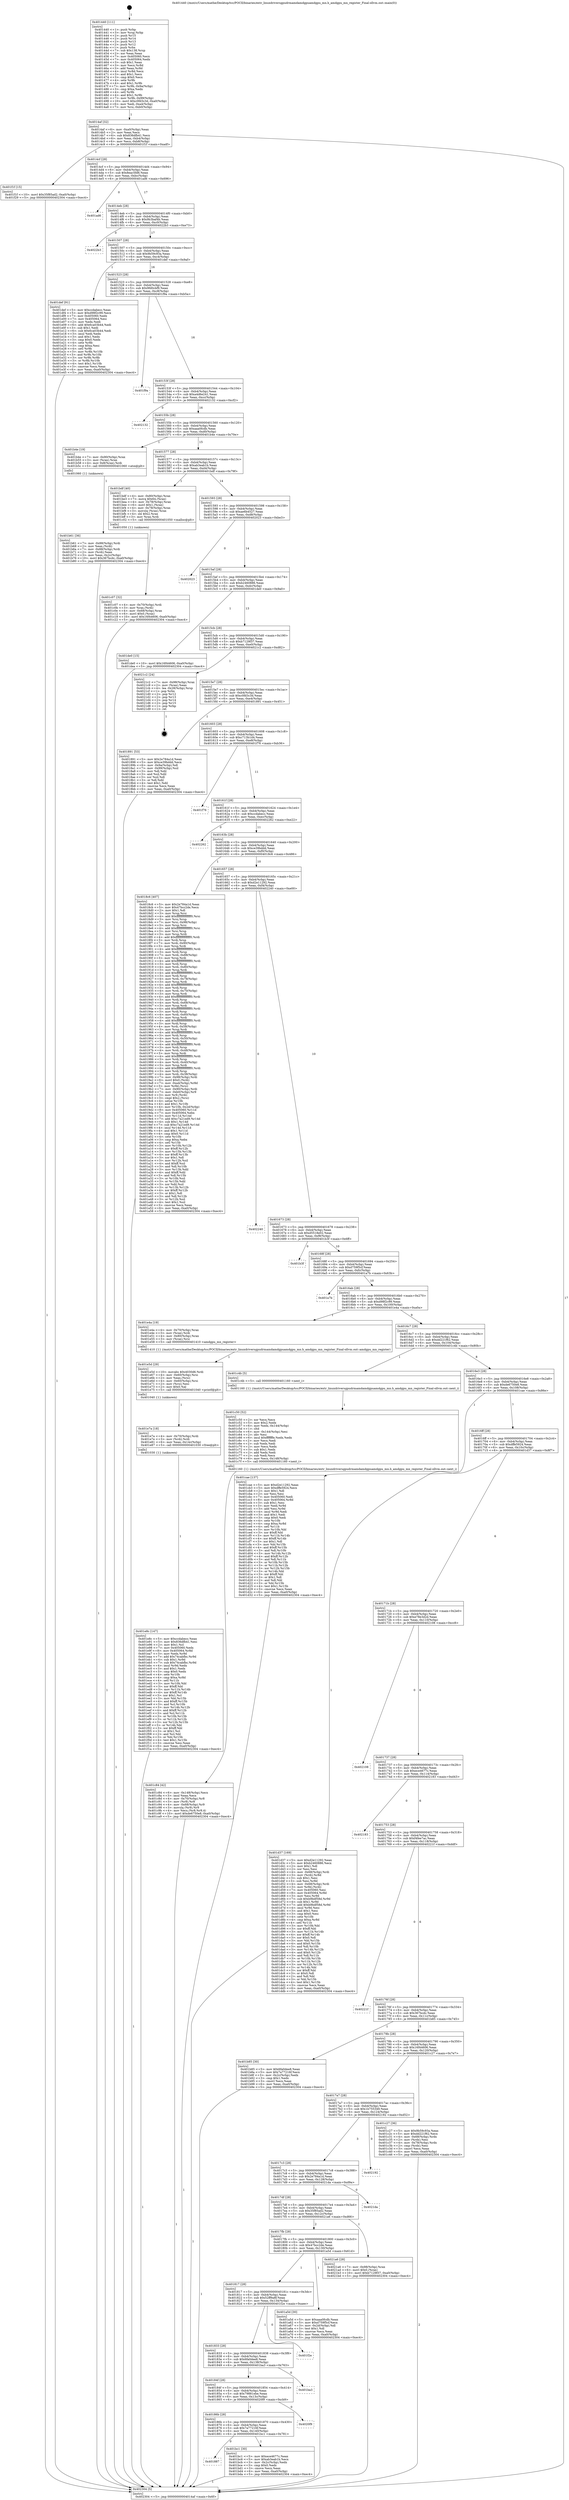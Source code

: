 digraph "0x401440" {
  label = "0x401440 (/mnt/c/Users/mathe/Desktop/tcc/POCII/binaries/extr_linuxdriversgpudrmamdamdgpuamdgpu_mn.h_amdgpu_mn_register_Final-ollvm.out::main(0))"
  labelloc = "t"
  node[shape=record]

  Entry [label="",width=0.3,height=0.3,shape=circle,fillcolor=black,style=filled]
  "0x4014af" [label="{
     0x4014af [32]\l
     | [instrs]\l
     &nbsp;&nbsp;0x4014af \<+6\>: mov -0xa0(%rbp),%eax\l
     &nbsp;&nbsp;0x4014b5 \<+2\>: mov %eax,%ecx\l
     &nbsp;&nbsp;0x4014b7 \<+6\>: sub $0x836dfb41,%ecx\l
     &nbsp;&nbsp;0x4014bd \<+6\>: mov %eax,-0xb4(%rbp)\l
     &nbsp;&nbsp;0x4014c3 \<+6\>: mov %ecx,-0xb8(%rbp)\l
     &nbsp;&nbsp;0x4014c9 \<+6\>: je 0000000000401f1f \<main+0xadf\>\l
  }"]
  "0x401f1f" [label="{
     0x401f1f [15]\l
     | [instrs]\l
     &nbsp;&nbsp;0x401f1f \<+10\>: movl $0x35f85ad2,-0xa0(%rbp)\l
     &nbsp;&nbsp;0x401f29 \<+5\>: jmp 0000000000402304 \<main+0xec4\>\l
  }"]
  "0x4014cf" [label="{
     0x4014cf [28]\l
     | [instrs]\l
     &nbsp;&nbsp;0x4014cf \<+5\>: jmp 00000000004014d4 \<main+0x94\>\l
     &nbsp;&nbsp;0x4014d4 \<+6\>: mov -0xb4(%rbp),%eax\l
     &nbsp;&nbsp;0x4014da \<+5\>: sub $0x8eac5fd6,%eax\l
     &nbsp;&nbsp;0x4014df \<+6\>: mov %eax,-0xbc(%rbp)\l
     &nbsp;&nbsp;0x4014e5 \<+6\>: je 0000000000401ad6 \<main+0x696\>\l
  }"]
  Exit [label="",width=0.3,height=0.3,shape=circle,fillcolor=black,style=filled,peripheries=2]
  "0x401ad6" [label="{
     0x401ad6\l
  }", style=dashed]
  "0x4014eb" [label="{
     0x4014eb [28]\l
     | [instrs]\l
     &nbsp;&nbsp;0x4014eb \<+5\>: jmp 00000000004014f0 \<main+0xb0\>\l
     &nbsp;&nbsp;0x4014f0 \<+6\>: mov -0xb4(%rbp),%eax\l
     &nbsp;&nbsp;0x4014f6 \<+5\>: sub $0x9b3baf4b,%eax\l
     &nbsp;&nbsp;0x4014fb \<+6\>: mov %eax,-0xc0(%rbp)\l
     &nbsp;&nbsp;0x401501 \<+6\>: je 00000000004022b3 \<main+0xe73\>\l
  }"]
  "0x401e8c" [label="{
     0x401e8c [147]\l
     | [instrs]\l
     &nbsp;&nbsp;0x401e8c \<+5\>: mov $0xccdabecc,%eax\l
     &nbsp;&nbsp;0x401e91 \<+5\>: mov $0x836dfb41,%esi\l
     &nbsp;&nbsp;0x401e96 \<+2\>: mov $0x1,%cl\l
     &nbsp;&nbsp;0x401e98 \<+7\>: mov 0x405060,%edx\l
     &nbsp;&nbsp;0x401e9f \<+8\>: mov 0x405064,%r8d\l
     &nbsp;&nbsp;0x401ea7 \<+3\>: mov %edx,%r9d\l
     &nbsp;&nbsp;0x401eaa \<+7\>: add $0x74cabfbc,%r9d\l
     &nbsp;&nbsp;0x401eb1 \<+4\>: sub $0x1,%r9d\l
     &nbsp;&nbsp;0x401eb5 \<+7\>: sub $0x74cabfbc,%r9d\l
     &nbsp;&nbsp;0x401ebc \<+4\>: imul %r9d,%edx\l
     &nbsp;&nbsp;0x401ec0 \<+3\>: and $0x1,%edx\l
     &nbsp;&nbsp;0x401ec3 \<+3\>: cmp $0x0,%edx\l
     &nbsp;&nbsp;0x401ec6 \<+4\>: sete %r10b\l
     &nbsp;&nbsp;0x401eca \<+4\>: cmp $0xa,%r8d\l
     &nbsp;&nbsp;0x401ece \<+4\>: setl %r11b\l
     &nbsp;&nbsp;0x401ed2 \<+3\>: mov %r10b,%bl\l
     &nbsp;&nbsp;0x401ed5 \<+3\>: xor $0xff,%bl\l
     &nbsp;&nbsp;0x401ed8 \<+3\>: mov %r11b,%r14b\l
     &nbsp;&nbsp;0x401edb \<+4\>: xor $0xff,%r14b\l
     &nbsp;&nbsp;0x401edf \<+3\>: xor $0x1,%cl\l
     &nbsp;&nbsp;0x401ee2 \<+3\>: mov %bl,%r15b\l
     &nbsp;&nbsp;0x401ee5 \<+4\>: and $0xff,%r15b\l
     &nbsp;&nbsp;0x401ee9 \<+3\>: and %cl,%r10b\l
     &nbsp;&nbsp;0x401eec \<+3\>: mov %r14b,%r12b\l
     &nbsp;&nbsp;0x401eef \<+4\>: and $0xff,%r12b\l
     &nbsp;&nbsp;0x401ef3 \<+3\>: and %cl,%r11b\l
     &nbsp;&nbsp;0x401ef6 \<+3\>: or %r10b,%r15b\l
     &nbsp;&nbsp;0x401ef9 \<+3\>: or %r11b,%r12b\l
     &nbsp;&nbsp;0x401efc \<+3\>: xor %r12b,%r15b\l
     &nbsp;&nbsp;0x401eff \<+3\>: or %r14b,%bl\l
     &nbsp;&nbsp;0x401f02 \<+3\>: xor $0xff,%bl\l
     &nbsp;&nbsp;0x401f05 \<+3\>: or $0x1,%cl\l
     &nbsp;&nbsp;0x401f08 \<+2\>: and %cl,%bl\l
     &nbsp;&nbsp;0x401f0a \<+3\>: or %bl,%r15b\l
     &nbsp;&nbsp;0x401f0d \<+4\>: test $0x1,%r15b\l
     &nbsp;&nbsp;0x401f11 \<+3\>: cmovne %esi,%eax\l
     &nbsp;&nbsp;0x401f14 \<+6\>: mov %eax,-0xa0(%rbp)\l
     &nbsp;&nbsp;0x401f1a \<+5\>: jmp 0000000000402304 \<main+0xec4\>\l
  }"]
  "0x4022b3" [label="{
     0x4022b3\l
  }", style=dashed]
  "0x401507" [label="{
     0x401507 [28]\l
     | [instrs]\l
     &nbsp;&nbsp;0x401507 \<+5\>: jmp 000000000040150c \<main+0xcc\>\l
     &nbsp;&nbsp;0x40150c \<+6\>: mov -0xb4(%rbp),%eax\l
     &nbsp;&nbsp;0x401512 \<+5\>: sub $0x9b59c93a,%eax\l
     &nbsp;&nbsp;0x401517 \<+6\>: mov %eax,-0xc4(%rbp)\l
     &nbsp;&nbsp;0x40151d \<+6\>: je 0000000000401def \<main+0x9af\>\l
  }"]
  "0x401e7a" [label="{
     0x401e7a [18]\l
     | [instrs]\l
     &nbsp;&nbsp;0x401e7a \<+4\>: mov -0x70(%rbp),%rdi\l
     &nbsp;&nbsp;0x401e7e \<+3\>: mov (%rdi),%rdi\l
     &nbsp;&nbsp;0x401e81 \<+6\>: mov %eax,-0x14c(%rbp)\l
     &nbsp;&nbsp;0x401e87 \<+5\>: call 0000000000401030 \<free@plt\>\l
     | [calls]\l
     &nbsp;&nbsp;0x401030 \{1\} (unknown)\l
  }"]
  "0x401def" [label="{
     0x401def [91]\l
     | [instrs]\l
     &nbsp;&nbsp;0x401def \<+5\>: mov $0xccdabecc,%eax\l
     &nbsp;&nbsp;0x401df4 \<+5\>: mov $0xd98f2c99,%ecx\l
     &nbsp;&nbsp;0x401df9 \<+7\>: mov 0x405060,%edx\l
     &nbsp;&nbsp;0x401e00 \<+7\>: mov 0x405064,%esi\l
     &nbsp;&nbsp;0x401e07 \<+2\>: mov %edx,%edi\l
     &nbsp;&nbsp;0x401e09 \<+6\>: add $0x6ca03b44,%edi\l
     &nbsp;&nbsp;0x401e0f \<+3\>: sub $0x1,%edi\l
     &nbsp;&nbsp;0x401e12 \<+6\>: sub $0x6ca03b44,%edi\l
     &nbsp;&nbsp;0x401e18 \<+3\>: imul %edi,%edx\l
     &nbsp;&nbsp;0x401e1b \<+3\>: and $0x1,%edx\l
     &nbsp;&nbsp;0x401e1e \<+3\>: cmp $0x0,%edx\l
     &nbsp;&nbsp;0x401e21 \<+4\>: sete %r8b\l
     &nbsp;&nbsp;0x401e25 \<+3\>: cmp $0xa,%esi\l
     &nbsp;&nbsp;0x401e28 \<+4\>: setl %r9b\l
     &nbsp;&nbsp;0x401e2c \<+3\>: mov %r8b,%r10b\l
     &nbsp;&nbsp;0x401e2f \<+3\>: and %r9b,%r10b\l
     &nbsp;&nbsp;0x401e32 \<+3\>: xor %r9b,%r8b\l
     &nbsp;&nbsp;0x401e35 \<+3\>: or %r8b,%r10b\l
     &nbsp;&nbsp;0x401e38 \<+4\>: test $0x1,%r10b\l
     &nbsp;&nbsp;0x401e3c \<+3\>: cmovne %ecx,%eax\l
     &nbsp;&nbsp;0x401e3f \<+6\>: mov %eax,-0xa0(%rbp)\l
     &nbsp;&nbsp;0x401e45 \<+5\>: jmp 0000000000402304 \<main+0xec4\>\l
  }"]
  "0x401523" [label="{
     0x401523 [28]\l
     | [instrs]\l
     &nbsp;&nbsp;0x401523 \<+5\>: jmp 0000000000401528 \<main+0xe8\>\l
     &nbsp;&nbsp;0x401528 \<+6\>: mov -0xb4(%rbp),%eax\l
     &nbsp;&nbsp;0x40152e \<+5\>: sub $0x9fd0cbf9,%eax\l
     &nbsp;&nbsp;0x401533 \<+6\>: mov %eax,-0xc8(%rbp)\l
     &nbsp;&nbsp;0x401539 \<+6\>: je 0000000000401f9a \<main+0xb5a\>\l
  }"]
  "0x401e5d" [label="{
     0x401e5d [29]\l
     | [instrs]\l
     &nbsp;&nbsp;0x401e5d \<+10\>: movabs $0x4030d6,%rdi\l
     &nbsp;&nbsp;0x401e67 \<+4\>: mov -0x60(%rbp),%rsi\l
     &nbsp;&nbsp;0x401e6b \<+2\>: mov %eax,(%rsi)\l
     &nbsp;&nbsp;0x401e6d \<+4\>: mov -0x60(%rbp),%rsi\l
     &nbsp;&nbsp;0x401e71 \<+2\>: mov (%rsi),%esi\l
     &nbsp;&nbsp;0x401e73 \<+2\>: mov $0x0,%al\l
     &nbsp;&nbsp;0x401e75 \<+5\>: call 0000000000401040 \<printf@plt\>\l
     | [calls]\l
     &nbsp;&nbsp;0x401040 \{1\} (unknown)\l
  }"]
  "0x401f9a" [label="{
     0x401f9a\l
  }", style=dashed]
  "0x40153f" [label="{
     0x40153f [28]\l
     | [instrs]\l
     &nbsp;&nbsp;0x40153f \<+5\>: jmp 0000000000401544 \<main+0x104\>\l
     &nbsp;&nbsp;0x401544 \<+6\>: mov -0xb4(%rbp),%eax\l
     &nbsp;&nbsp;0x40154a \<+5\>: sub $0xa4d6e241,%eax\l
     &nbsp;&nbsp;0x40154f \<+6\>: mov %eax,-0xcc(%rbp)\l
     &nbsp;&nbsp;0x401555 \<+6\>: je 0000000000402132 \<main+0xcf2\>\l
  }"]
  "0x401c84" [label="{
     0x401c84 [42]\l
     | [instrs]\l
     &nbsp;&nbsp;0x401c84 \<+6\>: mov -0x148(%rbp),%ecx\l
     &nbsp;&nbsp;0x401c8a \<+3\>: imul %eax,%ecx\l
     &nbsp;&nbsp;0x401c8d \<+4\>: mov -0x70(%rbp),%r8\l
     &nbsp;&nbsp;0x401c91 \<+3\>: mov (%r8),%r8\l
     &nbsp;&nbsp;0x401c94 \<+4\>: mov -0x68(%rbp),%r9\l
     &nbsp;&nbsp;0x401c98 \<+3\>: movslq (%r9),%r9\l
     &nbsp;&nbsp;0x401c9b \<+4\>: mov %ecx,(%r8,%r9,4)\l
     &nbsp;&nbsp;0x401c9f \<+10\>: movl $0xde6750e8,-0xa0(%rbp)\l
     &nbsp;&nbsp;0x401ca9 \<+5\>: jmp 0000000000402304 \<main+0xec4\>\l
  }"]
  "0x402132" [label="{
     0x402132\l
  }", style=dashed]
  "0x40155b" [label="{
     0x40155b [28]\l
     | [instrs]\l
     &nbsp;&nbsp;0x40155b \<+5\>: jmp 0000000000401560 \<main+0x120\>\l
     &nbsp;&nbsp;0x401560 \<+6\>: mov -0xb4(%rbp),%eax\l
     &nbsp;&nbsp;0x401566 \<+5\>: sub $0xaaa0fcdb,%eax\l
     &nbsp;&nbsp;0x40156b \<+6\>: mov %eax,-0xd0(%rbp)\l
     &nbsp;&nbsp;0x401571 \<+6\>: je 0000000000401b4e \<main+0x70e\>\l
  }"]
  "0x401c50" [label="{
     0x401c50 [52]\l
     | [instrs]\l
     &nbsp;&nbsp;0x401c50 \<+2\>: xor %ecx,%ecx\l
     &nbsp;&nbsp;0x401c52 \<+5\>: mov $0x2,%edx\l
     &nbsp;&nbsp;0x401c57 \<+6\>: mov %edx,-0x144(%rbp)\l
     &nbsp;&nbsp;0x401c5d \<+1\>: cltd\l
     &nbsp;&nbsp;0x401c5e \<+6\>: mov -0x144(%rbp),%esi\l
     &nbsp;&nbsp;0x401c64 \<+2\>: idiv %esi\l
     &nbsp;&nbsp;0x401c66 \<+6\>: imul $0xfffffffe,%edx,%edx\l
     &nbsp;&nbsp;0x401c6c \<+2\>: mov %ecx,%edi\l
     &nbsp;&nbsp;0x401c6e \<+2\>: sub %edx,%edi\l
     &nbsp;&nbsp;0x401c70 \<+2\>: mov %ecx,%edx\l
     &nbsp;&nbsp;0x401c72 \<+3\>: sub $0x1,%edx\l
     &nbsp;&nbsp;0x401c75 \<+2\>: add %edx,%edi\l
     &nbsp;&nbsp;0x401c77 \<+2\>: sub %edi,%ecx\l
     &nbsp;&nbsp;0x401c79 \<+6\>: mov %ecx,-0x148(%rbp)\l
     &nbsp;&nbsp;0x401c7f \<+5\>: call 0000000000401160 \<next_i\>\l
     | [calls]\l
     &nbsp;&nbsp;0x401160 \{1\} (/mnt/c/Users/mathe/Desktop/tcc/POCII/binaries/extr_linuxdriversgpudrmamdamdgpuamdgpu_mn.h_amdgpu_mn_register_Final-ollvm.out::next_i)\l
  }"]
  "0x401b4e" [label="{
     0x401b4e [19]\l
     | [instrs]\l
     &nbsp;&nbsp;0x401b4e \<+7\>: mov -0x90(%rbp),%rax\l
     &nbsp;&nbsp;0x401b55 \<+3\>: mov (%rax),%rax\l
     &nbsp;&nbsp;0x401b58 \<+4\>: mov 0x8(%rax),%rdi\l
     &nbsp;&nbsp;0x401b5c \<+5\>: call 0000000000401060 \<atoi@plt\>\l
     | [calls]\l
     &nbsp;&nbsp;0x401060 \{1\} (unknown)\l
  }"]
  "0x401577" [label="{
     0x401577 [28]\l
     | [instrs]\l
     &nbsp;&nbsp;0x401577 \<+5\>: jmp 000000000040157c \<main+0x13c\>\l
     &nbsp;&nbsp;0x40157c \<+6\>: mov -0xb4(%rbp),%eax\l
     &nbsp;&nbsp;0x401582 \<+5\>: sub $0xab3eab1b,%eax\l
     &nbsp;&nbsp;0x401587 \<+6\>: mov %eax,-0xd4(%rbp)\l
     &nbsp;&nbsp;0x40158d \<+6\>: je 0000000000401bdf \<main+0x79f\>\l
  }"]
  "0x401c07" [label="{
     0x401c07 [32]\l
     | [instrs]\l
     &nbsp;&nbsp;0x401c07 \<+4\>: mov -0x70(%rbp),%rdi\l
     &nbsp;&nbsp;0x401c0b \<+3\>: mov %rax,(%rdi)\l
     &nbsp;&nbsp;0x401c0e \<+4\>: mov -0x68(%rbp),%rax\l
     &nbsp;&nbsp;0x401c12 \<+6\>: movl $0x0,(%rax)\l
     &nbsp;&nbsp;0x401c18 \<+10\>: movl $0x16f44606,-0xa0(%rbp)\l
     &nbsp;&nbsp;0x401c22 \<+5\>: jmp 0000000000402304 \<main+0xec4\>\l
  }"]
  "0x401bdf" [label="{
     0x401bdf [40]\l
     | [instrs]\l
     &nbsp;&nbsp;0x401bdf \<+4\>: mov -0x80(%rbp),%rax\l
     &nbsp;&nbsp;0x401be3 \<+7\>: movq $0x64,(%rax)\l
     &nbsp;&nbsp;0x401bea \<+4\>: mov -0x78(%rbp),%rax\l
     &nbsp;&nbsp;0x401bee \<+6\>: movl $0x1,(%rax)\l
     &nbsp;&nbsp;0x401bf4 \<+4\>: mov -0x78(%rbp),%rax\l
     &nbsp;&nbsp;0x401bf8 \<+3\>: movslq (%rax),%rax\l
     &nbsp;&nbsp;0x401bfb \<+4\>: shl $0x2,%rax\l
     &nbsp;&nbsp;0x401bff \<+3\>: mov %rax,%rdi\l
     &nbsp;&nbsp;0x401c02 \<+5\>: call 0000000000401050 \<malloc@plt\>\l
     | [calls]\l
     &nbsp;&nbsp;0x401050 \{1\} (unknown)\l
  }"]
  "0x401593" [label="{
     0x401593 [28]\l
     | [instrs]\l
     &nbsp;&nbsp;0x401593 \<+5\>: jmp 0000000000401598 \<main+0x158\>\l
     &nbsp;&nbsp;0x401598 \<+6\>: mov -0xb4(%rbp),%eax\l
     &nbsp;&nbsp;0x40159e \<+5\>: sub $0xae6b4527,%eax\l
     &nbsp;&nbsp;0x4015a3 \<+6\>: mov %eax,-0xd8(%rbp)\l
     &nbsp;&nbsp;0x4015a9 \<+6\>: je 0000000000402023 \<main+0xbe3\>\l
  }"]
  "0x401887" [label="{
     0x401887\l
  }", style=dashed]
  "0x402023" [label="{
     0x402023\l
  }", style=dashed]
  "0x4015af" [label="{
     0x4015af [28]\l
     | [instrs]\l
     &nbsp;&nbsp;0x4015af \<+5\>: jmp 00000000004015b4 \<main+0x174\>\l
     &nbsp;&nbsp;0x4015b4 \<+6\>: mov -0xb4(%rbp),%eax\l
     &nbsp;&nbsp;0x4015ba \<+5\>: sub $0xb2460886,%eax\l
     &nbsp;&nbsp;0x4015bf \<+6\>: mov %eax,-0xdc(%rbp)\l
     &nbsp;&nbsp;0x4015c5 \<+6\>: je 0000000000401de0 \<main+0x9a0\>\l
  }"]
  "0x401bc1" [label="{
     0x401bc1 [30]\l
     | [instrs]\l
     &nbsp;&nbsp;0x401bc1 \<+5\>: mov $0xece4677c,%eax\l
     &nbsp;&nbsp;0x401bc6 \<+5\>: mov $0xab3eab1b,%ecx\l
     &nbsp;&nbsp;0x401bcb \<+3\>: mov -0x2c(%rbp),%edx\l
     &nbsp;&nbsp;0x401bce \<+3\>: cmp $0x0,%edx\l
     &nbsp;&nbsp;0x401bd1 \<+3\>: cmove %ecx,%eax\l
     &nbsp;&nbsp;0x401bd4 \<+6\>: mov %eax,-0xa0(%rbp)\l
     &nbsp;&nbsp;0x401bda \<+5\>: jmp 0000000000402304 \<main+0xec4\>\l
  }"]
  "0x401de0" [label="{
     0x401de0 [15]\l
     | [instrs]\l
     &nbsp;&nbsp;0x401de0 \<+10\>: movl $0x16f44606,-0xa0(%rbp)\l
     &nbsp;&nbsp;0x401dea \<+5\>: jmp 0000000000402304 \<main+0xec4\>\l
  }"]
  "0x4015cb" [label="{
     0x4015cb [28]\l
     | [instrs]\l
     &nbsp;&nbsp;0x4015cb \<+5\>: jmp 00000000004015d0 \<main+0x190\>\l
     &nbsp;&nbsp;0x4015d0 \<+6\>: mov -0xb4(%rbp),%eax\l
     &nbsp;&nbsp;0x4015d6 \<+5\>: sub $0xb7129f37,%eax\l
     &nbsp;&nbsp;0x4015db \<+6\>: mov %eax,-0xe0(%rbp)\l
     &nbsp;&nbsp;0x4015e1 \<+6\>: je 00000000004021c2 \<main+0xd82\>\l
  }"]
  "0x40186b" [label="{
     0x40186b [28]\l
     | [instrs]\l
     &nbsp;&nbsp;0x40186b \<+5\>: jmp 0000000000401870 \<main+0x430\>\l
     &nbsp;&nbsp;0x401870 \<+6\>: mov -0xb4(%rbp),%eax\l
     &nbsp;&nbsp;0x401876 \<+5\>: sub $0x7a77216f,%eax\l
     &nbsp;&nbsp;0x40187b \<+6\>: mov %eax,-0x140(%rbp)\l
     &nbsp;&nbsp;0x401881 \<+6\>: je 0000000000401bc1 \<main+0x781\>\l
  }"]
  "0x4021c2" [label="{
     0x4021c2 [24]\l
     | [instrs]\l
     &nbsp;&nbsp;0x4021c2 \<+7\>: mov -0x98(%rbp),%rax\l
     &nbsp;&nbsp;0x4021c9 \<+2\>: mov (%rax),%eax\l
     &nbsp;&nbsp;0x4021cb \<+4\>: lea -0x28(%rbp),%rsp\l
     &nbsp;&nbsp;0x4021cf \<+1\>: pop %rbx\l
     &nbsp;&nbsp;0x4021d0 \<+2\>: pop %r12\l
     &nbsp;&nbsp;0x4021d2 \<+2\>: pop %r13\l
     &nbsp;&nbsp;0x4021d4 \<+2\>: pop %r14\l
     &nbsp;&nbsp;0x4021d6 \<+2\>: pop %r15\l
     &nbsp;&nbsp;0x4021d8 \<+1\>: pop %rbp\l
     &nbsp;&nbsp;0x4021d9 \<+1\>: ret\l
  }"]
  "0x4015e7" [label="{
     0x4015e7 [28]\l
     | [instrs]\l
     &nbsp;&nbsp;0x4015e7 \<+5\>: jmp 00000000004015ec \<main+0x1ac\>\l
     &nbsp;&nbsp;0x4015ec \<+6\>: mov -0xb4(%rbp),%eax\l
     &nbsp;&nbsp;0x4015f2 \<+5\>: sub $0xc0fd3c3d,%eax\l
     &nbsp;&nbsp;0x4015f7 \<+6\>: mov %eax,-0xe4(%rbp)\l
     &nbsp;&nbsp;0x4015fd \<+6\>: je 0000000000401891 \<main+0x451\>\l
  }"]
  "0x4020f9" [label="{
     0x4020f9\l
  }", style=dashed]
  "0x401891" [label="{
     0x401891 [53]\l
     | [instrs]\l
     &nbsp;&nbsp;0x401891 \<+5\>: mov $0x2e784a1d,%eax\l
     &nbsp;&nbsp;0x401896 \<+5\>: mov $0xce39bddd,%ecx\l
     &nbsp;&nbsp;0x40189b \<+6\>: mov -0x9a(%rbp),%dl\l
     &nbsp;&nbsp;0x4018a1 \<+7\>: mov -0x99(%rbp),%sil\l
     &nbsp;&nbsp;0x4018a8 \<+3\>: mov %dl,%dil\l
     &nbsp;&nbsp;0x4018ab \<+3\>: and %sil,%dil\l
     &nbsp;&nbsp;0x4018ae \<+3\>: xor %sil,%dl\l
     &nbsp;&nbsp;0x4018b1 \<+3\>: or %dl,%dil\l
     &nbsp;&nbsp;0x4018b4 \<+4\>: test $0x1,%dil\l
     &nbsp;&nbsp;0x4018b8 \<+3\>: cmovne %ecx,%eax\l
     &nbsp;&nbsp;0x4018bb \<+6\>: mov %eax,-0xa0(%rbp)\l
     &nbsp;&nbsp;0x4018c1 \<+5\>: jmp 0000000000402304 \<main+0xec4\>\l
  }"]
  "0x401603" [label="{
     0x401603 [28]\l
     | [instrs]\l
     &nbsp;&nbsp;0x401603 \<+5\>: jmp 0000000000401608 \<main+0x1c8\>\l
     &nbsp;&nbsp;0x401608 \<+6\>: mov -0xb4(%rbp),%eax\l
     &nbsp;&nbsp;0x40160e \<+5\>: sub $0xc713b1d4,%eax\l
     &nbsp;&nbsp;0x401613 \<+6\>: mov %eax,-0xe8(%rbp)\l
     &nbsp;&nbsp;0x401619 \<+6\>: je 0000000000401f76 \<main+0xb36\>\l
  }"]
  "0x402304" [label="{
     0x402304 [5]\l
     | [instrs]\l
     &nbsp;&nbsp;0x402304 \<+5\>: jmp 00000000004014af \<main+0x6f\>\l
  }"]
  "0x401440" [label="{
     0x401440 [111]\l
     | [instrs]\l
     &nbsp;&nbsp;0x401440 \<+1\>: push %rbp\l
     &nbsp;&nbsp;0x401441 \<+3\>: mov %rsp,%rbp\l
     &nbsp;&nbsp;0x401444 \<+2\>: push %r15\l
     &nbsp;&nbsp;0x401446 \<+2\>: push %r14\l
     &nbsp;&nbsp;0x401448 \<+2\>: push %r13\l
     &nbsp;&nbsp;0x40144a \<+2\>: push %r12\l
     &nbsp;&nbsp;0x40144c \<+1\>: push %rbx\l
     &nbsp;&nbsp;0x40144d \<+7\>: sub $0x138,%rsp\l
     &nbsp;&nbsp;0x401454 \<+2\>: xor %eax,%eax\l
     &nbsp;&nbsp;0x401456 \<+7\>: mov 0x405060,%ecx\l
     &nbsp;&nbsp;0x40145d \<+7\>: mov 0x405064,%edx\l
     &nbsp;&nbsp;0x401464 \<+3\>: sub $0x1,%eax\l
     &nbsp;&nbsp;0x401467 \<+3\>: mov %ecx,%r8d\l
     &nbsp;&nbsp;0x40146a \<+3\>: add %eax,%r8d\l
     &nbsp;&nbsp;0x40146d \<+4\>: imul %r8d,%ecx\l
     &nbsp;&nbsp;0x401471 \<+3\>: and $0x1,%ecx\l
     &nbsp;&nbsp;0x401474 \<+3\>: cmp $0x0,%ecx\l
     &nbsp;&nbsp;0x401477 \<+4\>: sete %r9b\l
     &nbsp;&nbsp;0x40147b \<+4\>: and $0x1,%r9b\l
     &nbsp;&nbsp;0x40147f \<+7\>: mov %r9b,-0x9a(%rbp)\l
     &nbsp;&nbsp;0x401486 \<+3\>: cmp $0xa,%edx\l
     &nbsp;&nbsp;0x401489 \<+4\>: setl %r9b\l
     &nbsp;&nbsp;0x40148d \<+4\>: and $0x1,%r9b\l
     &nbsp;&nbsp;0x401491 \<+7\>: mov %r9b,-0x99(%rbp)\l
     &nbsp;&nbsp;0x401498 \<+10\>: movl $0xc0fd3c3d,-0xa0(%rbp)\l
     &nbsp;&nbsp;0x4014a2 \<+6\>: mov %edi,-0xa4(%rbp)\l
     &nbsp;&nbsp;0x4014a8 \<+7\>: mov %rsi,-0xb0(%rbp)\l
  }"]
  "0x40184f" [label="{
     0x40184f [28]\l
     | [instrs]\l
     &nbsp;&nbsp;0x40184f \<+5\>: jmp 0000000000401854 \<main+0x414\>\l
     &nbsp;&nbsp;0x401854 \<+6\>: mov -0xb4(%rbp),%eax\l
     &nbsp;&nbsp;0x40185a \<+5\>: sub $0x79881ebe,%eax\l
     &nbsp;&nbsp;0x40185f \<+6\>: mov %eax,-0x13c(%rbp)\l
     &nbsp;&nbsp;0x401865 \<+6\>: je 00000000004020f9 \<main+0xcb9\>\l
  }"]
  "0x401f76" [label="{
     0x401f76\l
  }", style=dashed]
  "0x40161f" [label="{
     0x40161f [28]\l
     | [instrs]\l
     &nbsp;&nbsp;0x40161f \<+5\>: jmp 0000000000401624 \<main+0x1e4\>\l
     &nbsp;&nbsp;0x401624 \<+6\>: mov -0xb4(%rbp),%eax\l
     &nbsp;&nbsp;0x40162a \<+5\>: sub $0xccdabecc,%eax\l
     &nbsp;&nbsp;0x40162f \<+6\>: mov %eax,-0xec(%rbp)\l
     &nbsp;&nbsp;0x401635 \<+6\>: je 0000000000402262 \<main+0xe22\>\l
  }"]
  "0x401ba3" [label="{
     0x401ba3\l
  }", style=dashed]
  "0x402262" [label="{
     0x402262\l
  }", style=dashed]
  "0x40163b" [label="{
     0x40163b [28]\l
     | [instrs]\l
     &nbsp;&nbsp;0x40163b \<+5\>: jmp 0000000000401640 \<main+0x200\>\l
     &nbsp;&nbsp;0x401640 \<+6\>: mov -0xb4(%rbp),%eax\l
     &nbsp;&nbsp;0x401646 \<+5\>: sub $0xce39bddd,%eax\l
     &nbsp;&nbsp;0x40164b \<+6\>: mov %eax,-0xf0(%rbp)\l
     &nbsp;&nbsp;0x401651 \<+6\>: je 00000000004018c6 \<main+0x486\>\l
  }"]
  "0x401833" [label="{
     0x401833 [28]\l
     | [instrs]\l
     &nbsp;&nbsp;0x401833 \<+5\>: jmp 0000000000401838 \<main+0x3f8\>\l
     &nbsp;&nbsp;0x401838 \<+6\>: mov -0xb4(%rbp),%eax\l
     &nbsp;&nbsp;0x40183e \<+5\>: sub $0x6fa0dee8,%eax\l
     &nbsp;&nbsp;0x401843 \<+6\>: mov %eax,-0x138(%rbp)\l
     &nbsp;&nbsp;0x401849 \<+6\>: je 0000000000401ba3 \<main+0x763\>\l
  }"]
  "0x4018c6" [label="{
     0x4018c6 [407]\l
     | [instrs]\l
     &nbsp;&nbsp;0x4018c6 \<+5\>: mov $0x2e784a1d,%eax\l
     &nbsp;&nbsp;0x4018cb \<+5\>: mov $0x47bcc2de,%ecx\l
     &nbsp;&nbsp;0x4018d0 \<+2\>: mov $0x1,%dl\l
     &nbsp;&nbsp;0x4018d2 \<+3\>: mov %rsp,%rsi\l
     &nbsp;&nbsp;0x4018d5 \<+4\>: add $0xfffffffffffffff0,%rsi\l
     &nbsp;&nbsp;0x4018d9 \<+3\>: mov %rsi,%rsp\l
     &nbsp;&nbsp;0x4018dc \<+7\>: mov %rsi,-0x98(%rbp)\l
     &nbsp;&nbsp;0x4018e3 \<+3\>: mov %rsp,%rsi\l
     &nbsp;&nbsp;0x4018e6 \<+4\>: add $0xfffffffffffffff0,%rsi\l
     &nbsp;&nbsp;0x4018ea \<+3\>: mov %rsi,%rsp\l
     &nbsp;&nbsp;0x4018ed \<+3\>: mov %rsp,%rdi\l
     &nbsp;&nbsp;0x4018f0 \<+4\>: add $0xfffffffffffffff0,%rdi\l
     &nbsp;&nbsp;0x4018f4 \<+3\>: mov %rdi,%rsp\l
     &nbsp;&nbsp;0x4018f7 \<+7\>: mov %rdi,-0x90(%rbp)\l
     &nbsp;&nbsp;0x4018fe \<+3\>: mov %rsp,%rdi\l
     &nbsp;&nbsp;0x401901 \<+4\>: add $0xfffffffffffffff0,%rdi\l
     &nbsp;&nbsp;0x401905 \<+3\>: mov %rdi,%rsp\l
     &nbsp;&nbsp;0x401908 \<+7\>: mov %rdi,-0x88(%rbp)\l
     &nbsp;&nbsp;0x40190f \<+3\>: mov %rsp,%rdi\l
     &nbsp;&nbsp;0x401912 \<+4\>: add $0xfffffffffffffff0,%rdi\l
     &nbsp;&nbsp;0x401916 \<+3\>: mov %rdi,%rsp\l
     &nbsp;&nbsp;0x401919 \<+4\>: mov %rdi,-0x80(%rbp)\l
     &nbsp;&nbsp;0x40191d \<+3\>: mov %rsp,%rdi\l
     &nbsp;&nbsp;0x401920 \<+4\>: add $0xfffffffffffffff0,%rdi\l
     &nbsp;&nbsp;0x401924 \<+3\>: mov %rdi,%rsp\l
     &nbsp;&nbsp;0x401927 \<+4\>: mov %rdi,-0x78(%rbp)\l
     &nbsp;&nbsp;0x40192b \<+3\>: mov %rsp,%rdi\l
     &nbsp;&nbsp;0x40192e \<+4\>: add $0xfffffffffffffff0,%rdi\l
     &nbsp;&nbsp;0x401932 \<+3\>: mov %rdi,%rsp\l
     &nbsp;&nbsp;0x401935 \<+4\>: mov %rdi,-0x70(%rbp)\l
     &nbsp;&nbsp;0x401939 \<+3\>: mov %rsp,%rdi\l
     &nbsp;&nbsp;0x40193c \<+4\>: add $0xfffffffffffffff0,%rdi\l
     &nbsp;&nbsp;0x401940 \<+3\>: mov %rdi,%rsp\l
     &nbsp;&nbsp;0x401943 \<+4\>: mov %rdi,-0x68(%rbp)\l
     &nbsp;&nbsp;0x401947 \<+3\>: mov %rsp,%rdi\l
     &nbsp;&nbsp;0x40194a \<+4\>: add $0xfffffffffffffff0,%rdi\l
     &nbsp;&nbsp;0x40194e \<+3\>: mov %rdi,%rsp\l
     &nbsp;&nbsp;0x401951 \<+4\>: mov %rdi,-0x60(%rbp)\l
     &nbsp;&nbsp;0x401955 \<+3\>: mov %rsp,%rdi\l
     &nbsp;&nbsp;0x401958 \<+4\>: add $0xfffffffffffffff0,%rdi\l
     &nbsp;&nbsp;0x40195c \<+3\>: mov %rdi,%rsp\l
     &nbsp;&nbsp;0x40195f \<+4\>: mov %rdi,-0x58(%rbp)\l
     &nbsp;&nbsp;0x401963 \<+3\>: mov %rsp,%rdi\l
     &nbsp;&nbsp;0x401966 \<+4\>: add $0xfffffffffffffff0,%rdi\l
     &nbsp;&nbsp;0x40196a \<+3\>: mov %rdi,%rsp\l
     &nbsp;&nbsp;0x40196d \<+4\>: mov %rdi,-0x50(%rbp)\l
     &nbsp;&nbsp;0x401971 \<+3\>: mov %rsp,%rdi\l
     &nbsp;&nbsp;0x401974 \<+4\>: add $0xfffffffffffffff0,%rdi\l
     &nbsp;&nbsp;0x401978 \<+3\>: mov %rdi,%rsp\l
     &nbsp;&nbsp;0x40197b \<+4\>: mov %rdi,-0x48(%rbp)\l
     &nbsp;&nbsp;0x40197f \<+3\>: mov %rsp,%rdi\l
     &nbsp;&nbsp;0x401982 \<+4\>: add $0xfffffffffffffff0,%rdi\l
     &nbsp;&nbsp;0x401986 \<+3\>: mov %rdi,%rsp\l
     &nbsp;&nbsp;0x401989 \<+4\>: mov %rdi,-0x40(%rbp)\l
     &nbsp;&nbsp;0x40198d \<+3\>: mov %rsp,%rdi\l
     &nbsp;&nbsp;0x401990 \<+4\>: add $0xfffffffffffffff0,%rdi\l
     &nbsp;&nbsp;0x401994 \<+3\>: mov %rdi,%rsp\l
     &nbsp;&nbsp;0x401997 \<+4\>: mov %rdi,-0x38(%rbp)\l
     &nbsp;&nbsp;0x40199b \<+7\>: mov -0x98(%rbp),%rdi\l
     &nbsp;&nbsp;0x4019a2 \<+6\>: movl $0x0,(%rdi)\l
     &nbsp;&nbsp;0x4019a8 \<+7\>: mov -0xa4(%rbp),%r8d\l
     &nbsp;&nbsp;0x4019af \<+3\>: mov %r8d,(%rsi)\l
     &nbsp;&nbsp;0x4019b2 \<+7\>: mov -0x90(%rbp),%rdi\l
     &nbsp;&nbsp;0x4019b9 \<+7\>: mov -0xb0(%rbp),%r9\l
     &nbsp;&nbsp;0x4019c0 \<+3\>: mov %r9,(%rdi)\l
     &nbsp;&nbsp;0x4019c3 \<+3\>: cmpl $0x2,(%rsi)\l
     &nbsp;&nbsp;0x4019c6 \<+4\>: setne %r10b\l
     &nbsp;&nbsp;0x4019ca \<+4\>: and $0x1,%r10b\l
     &nbsp;&nbsp;0x4019ce \<+4\>: mov %r10b,-0x2d(%rbp)\l
     &nbsp;&nbsp;0x4019d2 \<+8\>: mov 0x405060,%r11d\l
     &nbsp;&nbsp;0x4019da \<+7\>: mov 0x405064,%ebx\l
     &nbsp;&nbsp;0x4019e1 \<+3\>: mov %r11d,%r14d\l
     &nbsp;&nbsp;0x4019e4 \<+7\>: add $0xc7a21ed9,%r14d\l
     &nbsp;&nbsp;0x4019eb \<+4\>: sub $0x1,%r14d\l
     &nbsp;&nbsp;0x4019ef \<+7\>: sub $0xc7a21ed9,%r14d\l
     &nbsp;&nbsp;0x4019f6 \<+4\>: imul %r14d,%r11d\l
     &nbsp;&nbsp;0x4019fa \<+4\>: and $0x1,%r11d\l
     &nbsp;&nbsp;0x4019fe \<+4\>: cmp $0x0,%r11d\l
     &nbsp;&nbsp;0x401a02 \<+4\>: sete %r10b\l
     &nbsp;&nbsp;0x401a06 \<+3\>: cmp $0xa,%ebx\l
     &nbsp;&nbsp;0x401a09 \<+4\>: setl %r15b\l
     &nbsp;&nbsp;0x401a0d \<+3\>: mov %r10b,%r12b\l
     &nbsp;&nbsp;0x401a10 \<+4\>: xor $0xff,%r12b\l
     &nbsp;&nbsp;0x401a14 \<+3\>: mov %r15b,%r13b\l
     &nbsp;&nbsp;0x401a17 \<+4\>: xor $0xff,%r13b\l
     &nbsp;&nbsp;0x401a1b \<+3\>: xor $0x1,%dl\l
     &nbsp;&nbsp;0x401a1e \<+3\>: mov %r12b,%sil\l
     &nbsp;&nbsp;0x401a21 \<+4\>: and $0xff,%sil\l
     &nbsp;&nbsp;0x401a25 \<+3\>: and %dl,%r10b\l
     &nbsp;&nbsp;0x401a28 \<+3\>: mov %r13b,%dil\l
     &nbsp;&nbsp;0x401a2b \<+4\>: and $0xff,%dil\l
     &nbsp;&nbsp;0x401a2f \<+3\>: and %dl,%r15b\l
     &nbsp;&nbsp;0x401a32 \<+3\>: or %r10b,%sil\l
     &nbsp;&nbsp;0x401a35 \<+3\>: or %r15b,%dil\l
     &nbsp;&nbsp;0x401a38 \<+3\>: xor %dil,%sil\l
     &nbsp;&nbsp;0x401a3b \<+3\>: or %r13b,%r12b\l
     &nbsp;&nbsp;0x401a3e \<+4\>: xor $0xff,%r12b\l
     &nbsp;&nbsp;0x401a42 \<+3\>: or $0x1,%dl\l
     &nbsp;&nbsp;0x401a45 \<+3\>: and %dl,%r12b\l
     &nbsp;&nbsp;0x401a48 \<+3\>: or %r12b,%sil\l
     &nbsp;&nbsp;0x401a4b \<+4\>: test $0x1,%sil\l
     &nbsp;&nbsp;0x401a4f \<+3\>: cmovne %ecx,%eax\l
     &nbsp;&nbsp;0x401a52 \<+6\>: mov %eax,-0xa0(%rbp)\l
     &nbsp;&nbsp;0x401a58 \<+5\>: jmp 0000000000402304 \<main+0xec4\>\l
  }"]
  "0x401657" [label="{
     0x401657 [28]\l
     | [instrs]\l
     &nbsp;&nbsp;0x401657 \<+5\>: jmp 000000000040165c \<main+0x21c\>\l
     &nbsp;&nbsp;0x40165c \<+6\>: mov -0xb4(%rbp),%eax\l
     &nbsp;&nbsp;0x401662 \<+5\>: sub $0xd2e11292,%eax\l
     &nbsp;&nbsp;0x401667 \<+6\>: mov %eax,-0xf4(%rbp)\l
     &nbsp;&nbsp;0x40166d \<+6\>: je 0000000000402240 \<main+0xe00\>\l
  }"]
  "0x401f2e" [label="{
     0x401f2e\l
  }", style=dashed]
  "0x401b61" [label="{
     0x401b61 [36]\l
     | [instrs]\l
     &nbsp;&nbsp;0x401b61 \<+7\>: mov -0x88(%rbp),%rdi\l
     &nbsp;&nbsp;0x401b68 \<+2\>: mov %eax,(%rdi)\l
     &nbsp;&nbsp;0x401b6a \<+7\>: mov -0x88(%rbp),%rdi\l
     &nbsp;&nbsp;0x401b71 \<+2\>: mov (%rdi),%eax\l
     &nbsp;&nbsp;0x401b73 \<+3\>: mov %eax,-0x2c(%rbp)\l
     &nbsp;&nbsp;0x401b76 \<+10\>: movl $0x367bcdc,-0xa0(%rbp)\l
     &nbsp;&nbsp;0x401b80 \<+5\>: jmp 0000000000402304 \<main+0xec4\>\l
  }"]
  "0x402240" [label="{
     0x402240\l
  }", style=dashed]
  "0x401673" [label="{
     0x401673 [28]\l
     | [instrs]\l
     &nbsp;&nbsp;0x401673 \<+5\>: jmp 0000000000401678 \<main+0x238\>\l
     &nbsp;&nbsp;0x401678 \<+6\>: mov -0xb4(%rbp),%eax\l
     &nbsp;&nbsp;0x40167e \<+5\>: sub $0xd5518e02,%eax\l
     &nbsp;&nbsp;0x401683 \<+6\>: mov %eax,-0xf8(%rbp)\l
     &nbsp;&nbsp;0x401689 \<+6\>: je 0000000000401b3f \<main+0x6ff\>\l
  }"]
  "0x401817" [label="{
     0x401817 [28]\l
     | [instrs]\l
     &nbsp;&nbsp;0x401817 \<+5\>: jmp 000000000040181c \<main+0x3dc\>\l
     &nbsp;&nbsp;0x40181c \<+6\>: mov -0xb4(%rbp),%eax\l
     &nbsp;&nbsp;0x401822 \<+5\>: sub $0x52ff9a8f,%eax\l
     &nbsp;&nbsp;0x401827 \<+6\>: mov %eax,-0x134(%rbp)\l
     &nbsp;&nbsp;0x40182d \<+6\>: je 0000000000401f2e \<main+0xaee\>\l
  }"]
  "0x401b3f" [label="{
     0x401b3f\l
  }", style=dashed]
  "0x40168f" [label="{
     0x40168f [28]\l
     | [instrs]\l
     &nbsp;&nbsp;0x40168f \<+5\>: jmp 0000000000401694 \<main+0x254\>\l
     &nbsp;&nbsp;0x401694 \<+6\>: mov -0xb4(%rbp),%eax\l
     &nbsp;&nbsp;0x40169a \<+5\>: sub $0xd759f5cf,%eax\l
     &nbsp;&nbsp;0x40169f \<+6\>: mov %eax,-0xfc(%rbp)\l
     &nbsp;&nbsp;0x4016a5 \<+6\>: je 0000000000401a7b \<main+0x63b\>\l
  }"]
  "0x401a5d" [label="{
     0x401a5d [30]\l
     | [instrs]\l
     &nbsp;&nbsp;0x401a5d \<+5\>: mov $0xaaa0fcdb,%eax\l
     &nbsp;&nbsp;0x401a62 \<+5\>: mov $0xd759f5cf,%ecx\l
     &nbsp;&nbsp;0x401a67 \<+3\>: mov -0x2d(%rbp),%dl\l
     &nbsp;&nbsp;0x401a6a \<+3\>: test $0x1,%dl\l
     &nbsp;&nbsp;0x401a6d \<+3\>: cmovne %ecx,%eax\l
     &nbsp;&nbsp;0x401a70 \<+6\>: mov %eax,-0xa0(%rbp)\l
     &nbsp;&nbsp;0x401a76 \<+5\>: jmp 0000000000402304 \<main+0xec4\>\l
  }"]
  "0x401a7b" [label="{
     0x401a7b\l
  }", style=dashed]
  "0x4016ab" [label="{
     0x4016ab [28]\l
     | [instrs]\l
     &nbsp;&nbsp;0x4016ab \<+5\>: jmp 00000000004016b0 \<main+0x270\>\l
     &nbsp;&nbsp;0x4016b0 \<+6\>: mov -0xb4(%rbp),%eax\l
     &nbsp;&nbsp;0x4016b6 \<+5\>: sub $0xd98f2c99,%eax\l
     &nbsp;&nbsp;0x4016bb \<+6\>: mov %eax,-0x100(%rbp)\l
     &nbsp;&nbsp;0x4016c1 \<+6\>: je 0000000000401e4a \<main+0xa0a\>\l
  }"]
  "0x4017fb" [label="{
     0x4017fb [28]\l
     | [instrs]\l
     &nbsp;&nbsp;0x4017fb \<+5\>: jmp 0000000000401800 \<main+0x3c0\>\l
     &nbsp;&nbsp;0x401800 \<+6\>: mov -0xb4(%rbp),%eax\l
     &nbsp;&nbsp;0x401806 \<+5\>: sub $0x47bcc2de,%eax\l
     &nbsp;&nbsp;0x40180b \<+6\>: mov %eax,-0x130(%rbp)\l
     &nbsp;&nbsp;0x401811 \<+6\>: je 0000000000401a5d \<main+0x61d\>\l
  }"]
  "0x401e4a" [label="{
     0x401e4a [19]\l
     | [instrs]\l
     &nbsp;&nbsp;0x401e4a \<+4\>: mov -0x70(%rbp),%rax\l
     &nbsp;&nbsp;0x401e4e \<+3\>: mov (%rax),%rdi\l
     &nbsp;&nbsp;0x401e51 \<+4\>: mov -0x80(%rbp),%rax\l
     &nbsp;&nbsp;0x401e55 \<+3\>: mov (%rax),%rsi\l
     &nbsp;&nbsp;0x401e58 \<+5\>: call 0000000000401410 \<amdgpu_mn_register\>\l
     | [calls]\l
     &nbsp;&nbsp;0x401410 \{1\} (/mnt/c/Users/mathe/Desktop/tcc/POCII/binaries/extr_linuxdriversgpudrmamdamdgpuamdgpu_mn.h_amdgpu_mn_register_Final-ollvm.out::amdgpu_mn_register)\l
  }"]
  "0x4016c7" [label="{
     0x4016c7 [28]\l
     | [instrs]\l
     &nbsp;&nbsp;0x4016c7 \<+5\>: jmp 00000000004016cc \<main+0x28c\>\l
     &nbsp;&nbsp;0x4016cc \<+6\>: mov -0xb4(%rbp),%eax\l
     &nbsp;&nbsp;0x4016d2 \<+5\>: sub $0xdd221f62,%eax\l
     &nbsp;&nbsp;0x4016d7 \<+6\>: mov %eax,-0x104(%rbp)\l
     &nbsp;&nbsp;0x4016dd \<+6\>: je 0000000000401c4b \<main+0x80b\>\l
  }"]
  "0x4021a6" [label="{
     0x4021a6 [28]\l
     | [instrs]\l
     &nbsp;&nbsp;0x4021a6 \<+7\>: mov -0x98(%rbp),%rax\l
     &nbsp;&nbsp;0x4021ad \<+6\>: movl $0x0,(%rax)\l
     &nbsp;&nbsp;0x4021b3 \<+10\>: movl $0xb7129f37,-0xa0(%rbp)\l
     &nbsp;&nbsp;0x4021bd \<+5\>: jmp 0000000000402304 \<main+0xec4\>\l
  }"]
  "0x401c4b" [label="{
     0x401c4b [5]\l
     | [instrs]\l
     &nbsp;&nbsp;0x401c4b \<+5\>: call 0000000000401160 \<next_i\>\l
     | [calls]\l
     &nbsp;&nbsp;0x401160 \{1\} (/mnt/c/Users/mathe/Desktop/tcc/POCII/binaries/extr_linuxdriversgpudrmamdamdgpuamdgpu_mn.h_amdgpu_mn_register_Final-ollvm.out::next_i)\l
  }"]
  "0x4016e3" [label="{
     0x4016e3 [28]\l
     | [instrs]\l
     &nbsp;&nbsp;0x4016e3 \<+5\>: jmp 00000000004016e8 \<main+0x2a8\>\l
     &nbsp;&nbsp;0x4016e8 \<+6\>: mov -0xb4(%rbp),%eax\l
     &nbsp;&nbsp;0x4016ee \<+5\>: sub $0xde6750e8,%eax\l
     &nbsp;&nbsp;0x4016f3 \<+6\>: mov %eax,-0x108(%rbp)\l
     &nbsp;&nbsp;0x4016f9 \<+6\>: je 0000000000401cae \<main+0x86e\>\l
  }"]
  "0x4017df" [label="{
     0x4017df [28]\l
     | [instrs]\l
     &nbsp;&nbsp;0x4017df \<+5\>: jmp 00000000004017e4 \<main+0x3a4\>\l
     &nbsp;&nbsp;0x4017e4 \<+6\>: mov -0xb4(%rbp),%eax\l
     &nbsp;&nbsp;0x4017ea \<+5\>: sub $0x35f85ad2,%eax\l
     &nbsp;&nbsp;0x4017ef \<+6\>: mov %eax,-0x12c(%rbp)\l
     &nbsp;&nbsp;0x4017f5 \<+6\>: je 00000000004021a6 \<main+0xd66\>\l
  }"]
  "0x401cae" [label="{
     0x401cae [137]\l
     | [instrs]\l
     &nbsp;&nbsp;0x401cae \<+5\>: mov $0xd2e11292,%eax\l
     &nbsp;&nbsp;0x401cb3 \<+5\>: mov $0xdffe5924,%ecx\l
     &nbsp;&nbsp;0x401cb8 \<+2\>: mov $0x1,%dl\l
     &nbsp;&nbsp;0x401cba \<+2\>: xor %esi,%esi\l
     &nbsp;&nbsp;0x401cbc \<+7\>: mov 0x405060,%edi\l
     &nbsp;&nbsp;0x401cc3 \<+8\>: mov 0x405064,%r8d\l
     &nbsp;&nbsp;0x401ccb \<+3\>: sub $0x1,%esi\l
     &nbsp;&nbsp;0x401cce \<+3\>: mov %edi,%r9d\l
     &nbsp;&nbsp;0x401cd1 \<+3\>: add %esi,%r9d\l
     &nbsp;&nbsp;0x401cd4 \<+4\>: imul %r9d,%edi\l
     &nbsp;&nbsp;0x401cd8 \<+3\>: and $0x1,%edi\l
     &nbsp;&nbsp;0x401cdb \<+3\>: cmp $0x0,%edi\l
     &nbsp;&nbsp;0x401cde \<+4\>: sete %r10b\l
     &nbsp;&nbsp;0x401ce2 \<+4\>: cmp $0xa,%r8d\l
     &nbsp;&nbsp;0x401ce6 \<+4\>: setl %r11b\l
     &nbsp;&nbsp;0x401cea \<+3\>: mov %r10b,%bl\l
     &nbsp;&nbsp;0x401ced \<+3\>: xor $0xff,%bl\l
     &nbsp;&nbsp;0x401cf0 \<+3\>: mov %r11b,%r14b\l
     &nbsp;&nbsp;0x401cf3 \<+4\>: xor $0xff,%r14b\l
     &nbsp;&nbsp;0x401cf7 \<+3\>: xor $0x1,%dl\l
     &nbsp;&nbsp;0x401cfa \<+3\>: mov %bl,%r15b\l
     &nbsp;&nbsp;0x401cfd \<+4\>: and $0xff,%r15b\l
     &nbsp;&nbsp;0x401d01 \<+3\>: and %dl,%r10b\l
     &nbsp;&nbsp;0x401d04 \<+3\>: mov %r14b,%r12b\l
     &nbsp;&nbsp;0x401d07 \<+4\>: and $0xff,%r12b\l
     &nbsp;&nbsp;0x401d0b \<+3\>: and %dl,%r11b\l
     &nbsp;&nbsp;0x401d0e \<+3\>: or %r10b,%r15b\l
     &nbsp;&nbsp;0x401d11 \<+3\>: or %r11b,%r12b\l
     &nbsp;&nbsp;0x401d14 \<+3\>: xor %r12b,%r15b\l
     &nbsp;&nbsp;0x401d17 \<+3\>: or %r14b,%bl\l
     &nbsp;&nbsp;0x401d1a \<+3\>: xor $0xff,%bl\l
     &nbsp;&nbsp;0x401d1d \<+3\>: or $0x1,%dl\l
     &nbsp;&nbsp;0x401d20 \<+2\>: and %dl,%bl\l
     &nbsp;&nbsp;0x401d22 \<+3\>: or %bl,%r15b\l
     &nbsp;&nbsp;0x401d25 \<+4\>: test $0x1,%r15b\l
     &nbsp;&nbsp;0x401d29 \<+3\>: cmovne %ecx,%eax\l
     &nbsp;&nbsp;0x401d2c \<+6\>: mov %eax,-0xa0(%rbp)\l
     &nbsp;&nbsp;0x401d32 \<+5\>: jmp 0000000000402304 \<main+0xec4\>\l
  }"]
  "0x4016ff" [label="{
     0x4016ff [28]\l
     | [instrs]\l
     &nbsp;&nbsp;0x4016ff \<+5\>: jmp 0000000000401704 \<main+0x2c4\>\l
     &nbsp;&nbsp;0x401704 \<+6\>: mov -0xb4(%rbp),%eax\l
     &nbsp;&nbsp;0x40170a \<+5\>: sub $0xdffe5924,%eax\l
     &nbsp;&nbsp;0x40170f \<+6\>: mov %eax,-0x10c(%rbp)\l
     &nbsp;&nbsp;0x401715 \<+6\>: je 0000000000401d37 \<main+0x8f7\>\l
  }"]
  "0x4021da" [label="{
     0x4021da\l
  }", style=dashed]
  "0x401d37" [label="{
     0x401d37 [169]\l
     | [instrs]\l
     &nbsp;&nbsp;0x401d37 \<+5\>: mov $0xd2e11292,%eax\l
     &nbsp;&nbsp;0x401d3c \<+5\>: mov $0xb2460886,%ecx\l
     &nbsp;&nbsp;0x401d41 \<+2\>: mov $0x1,%dl\l
     &nbsp;&nbsp;0x401d43 \<+2\>: xor %esi,%esi\l
     &nbsp;&nbsp;0x401d45 \<+4\>: mov -0x68(%rbp),%rdi\l
     &nbsp;&nbsp;0x401d49 \<+3\>: mov (%rdi),%r8d\l
     &nbsp;&nbsp;0x401d4c \<+3\>: sub $0x1,%esi\l
     &nbsp;&nbsp;0x401d4f \<+3\>: sub %esi,%r8d\l
     &nbsp;&nbsp;0x401d52 \<+4\>: mov -0x68(%rbp),%rdi\l
     &nbsp;&nbsp;0x401d56 \<+3\>: mov %r8d,(%rdi)\l
     &nbsp;&nbsp;0x401d59 \<+7\>: mov 0x405060,%esi\l
     &nbsp;&nbsp;0x401d60 \<+8\>: mov 0x405064,%r8d\l
     &nbsp;&nbsp;0x401d68 \<+3\>: mov %esi,%r9d\l
     &nbsp;&nbsp;0x401d6b \<+7\>: sub $0xb9bdf58d,%r9d\l
     &nbsp;&nbsp;0x401d72 \<+4\>: sub $0x1,%r9d\l
     &nbsp;&nbsp;0x401d76 \<+7\>: add $0xb9bdf58d,%r9d\l
     &nbsp;&nbsp;0x401d7d \<+4\>: imul %r9d,%esi\l
     &nbsp;&nbsp;0x401d81 \<+3\>: and $0x1,%esi\l
     &nbsp;&nbsp;0x401d84 \<+3\>: cmp $0x0,%esi\l
     &nbsp;&nbsp;0x401d87 \<+4\>: sete %r10b\l
     &nbsp;&nbsp;0x401d8b \<+4\>: cmp $0xa,%r8d\l
     &nbsp;&nbsp;0x401d8f \<+4\>: setl %r11b\l
     &nbsp;&nbsp;0x401d93 \<+3\>: mov %r10b,%bl\l
     &nbsp;&nbsp;0x401d96 \<+3\>: xor $0xff,%bl\l
     &nbsp;&nbsp;0x401d99 \<+3\>: mov %r11b,%r14b\l
     &nbsp;&nbsp;0x401d9c \<+4\>: xor $0xff,%r14b\l
     &nbsp;&nbsp;0x401da0 \<+3\>: xor $0x0,%dl\l
     &nbsp;&nbsp;0x401da3 \<+3\>: mov %bl,%r15b\l
     &nbsp;&nbsp;0x401da6 \<+4\>: and $0x0,%r15b\l
     &nbsp;&nbsp;0x401daa \<+3\>: and %dl,%r10b\l
     &nbsp;&nbsp;0x401dad \<+3\>: mov %r14b,%r12b\l
     &nbsp;&nbsp;0x401db0 \<+4\>: and $0x0,%r12b\l
     &nbsp;&nbsp;0x401db4 \<+3\>: and %dl,%r11b\l
     &nbsp;&nbsp;0x401db7 \<+3\>: or %r10b,%r15b\l
     &nbsp;&nbsp;0x401dba \<+3\>: or %r11b,%r12b\l
     &nbsp;&nbsp;0x401dbd \<+3\>: xor %r12b,%r15b\l
     &nbsp;&nbsp;0x401dc0 \<+3\>: or %r14b,%bl\l
     &nbsp;&nbsp;0x401dc3 \<+3\>: xor $0xff,%bl\l
     &nbsp;&nbsp;0x401dc6 \<+3\>: or $0x0,%dl\l
     &nbsp;&nbsp;0x401dc9 \<+2\>: and %dl,%bl\l
     &nbsp;&nbsp;0x401dcb \<+3\>: or %bl,%r15b\l
     &nbsp;&nbsp;0x401dce \<+4\>: test $0x1,%r15b\l
     &nbsp;&nbsp;0x401dd2 \<+3\>: cmovne %ecx,%eax\l
     &nbsp;&nbsp;0x401dd5 \<+6\>: mov %eax,-0xa0(%rbp)\l
     &nbsp;&nbsp;0x401ddb \<+5\>: jmp 0000000000402304 \<main+0xec4\>\l
  }"]
  "0x40171b" [label="{
     0x40171b [28]\l
     | [instrs]\l
     &nbsp;&nbsp;0x40171b \<+5\>: jmp 0000000000401720 \<main+0x2e0\>\l
     &nbsp;&nbsp;0x401720 \<+6\>: mov -0xb4(%rbp),%eax\l
     &nbsp;&nbsp;0x401726 \<+5\>: sub $0xe78e3d2d,%eax\l
     &nbsp;&nbsp;0x40172b \<+6\>: mov %eax,-0x110(%rbp)\l
     &nbsp;&nbsp;0x401731 \<+6\>: je 0000000000402108 \<main+0xcc8\>\l
  }"]
  "0x4017c3" [label="{
     0x4017c3 [28]\l
     | [instrs]\l
     &nbsp;&nbsp;0x4017c3 \<+5\>: jmp 00000000004017c8 \<main+0x388\>\l
     &nbsp;&nbsp;0x4017c8 \<+6\>: mov -0xb4(%rbp),%eax\l
     &nbsp;&nbsp;0x4017ce \<+5\>: sub $0x2e784a1d,%eax\l
     &nbsp;&nbsp;0x4017d3 \<+6\>: mov %eax,-0x128(%rbp)\l
     &nbsp;&nbsp;0x4017d9 \<+6\>: je 00000000004021da \<main+0xd9a\>\l
  }"]
  "0x402108" [label="{
     0x402108\l
  }", style=dashed]
  "0x401737" [label="{
     0x401737 [28]\l
     | [instrs]\l
     &nbsp;&nbsp;0x401737 \<+5\>: jmp 000000000040173c \<main+0x2fc\>\l
     &nbsp;&nbsp;0x40173c \<+6\>: mov -0xb4(%rbp),%eax\l
     &nbsp;&nbsp;0x401742 \<+5\>: sub $0xece4677c,%eax\l
     &nbsp;&nbsp;0x401747 \<+6\>: mov %eax,-0x114(%rbp)\l
     &nbsp;&nbsp;0x40174d \<+6\>: je 0000000000402183 \<main+0xd43\>\l
  }"]
  "0x402192" [label="{
     0x402192\l
  }", style=dashed]
  "0x402183" [label="{
     0x402183\l
  }", style=dashed]
  "0x401753" [label="{
     0x401753 [28]\l
     | [instrs]\l
     &nbsp;&nbsp;0x401753 \<+5\>: jmp 0000000000401758 \<main+0x318\>\l
     &nbsp;&nbsp;0x401758 \<+6\>: mov -0xb4(%rbp),%eax\l
     &nbsp;&nbsp;0x40175e \<+5\>: sub $0xf4fee7ac,%eax\l
     &nbsp;&nbsp;0x401763 \<+6\>: mov %eax,-0x118(%rbp)\l
     &nbsp;&nbsp;0x401769 \<+6\>: je 000000000040221f \<main+0xddf\>\l
  }"]
  "0x4017a7" [label="{
     0x4017a7 [28]\l
     | [instrs]\l
     &nbsp;&nbsp;0x4017a7 \<+5\>: jmp 00000000004017ac \<main+0x36c\>\l
     &nbsp;&nbsp;0x4017ac \<+6\>: mov -0xb4(%rbp),%eax\l
     &nbsp;&nbsp;0x4017b2 \<+5\>: sub $0x1b755349,%eax\l
     &nbsp;&nbsp;0x4017b7 \<+6\>: mov %eax,-0x124(%rbp)\l
     &nbsp;&nbsp;0x4017bd \<+6\>: je 0000000000402192 \<main+0xd52\>\l
  }"]
  "0x40221f" [label="{
     0x40221f\l
  }", style=dashed]
  "0x40176f" [label="{
     0x40176f [28]\l
     | [instrs]\l
     &nbsp;&nbsp;0x40176f \<+5\>: jmp 0000000000401774 \<main+0x334\>\l
     &nbsp;&nbsp;0x401774 \<+6\>: mov -0xb4(%rbp),%eax\l
     &nbsp;&nbsp;0x40177a \<+5\>: sub $0x367bcdc,%eax\l
     &nbsp;&nbsp;0x40177f \<+6\>: mov %eax,-0x11c(%rbp)\l
     &nbsp;&nbsp;0x401785 \<+6\>: je 0000000000401b85 \<main+0x745\>\l
  }"]
  "0x401c27" [label="{
     0x401c27 [36]\l
     | [instrs]\l
     &nbsp;&nbsp;0x401c27 \<+5\>: mov $0x9b59c93a,%eax\l
     &nbsp;&nbsp;0x401c2c \<+5\>: mov $0xdd221f62,%ecx\l
     &nbsp;&nbsp;0x401c31 \<+4\>: mov -0x68(%rbp),%rdx\l
     &nbsp;&nbsp;0x401c35 \<+2\>: mov (%rdx),%esi\l
     &nbsp;&nbsp;0x401c37 \<+4\>: mov -0x78(%rbp),%rdx\l
     &nbsp;&nbsp;0x401c3b \<+2\>: cmp (%rdx),%esi\l
     &nbsp;&nbsp;0x401c3d \<+3\>: cmovl %ecx,%eax\l
     &nbsp;&nbsp;0x401c40 \<+6\>: mov %eax,-0xa0(%rbp)\l
     &nbsp;&nbsp;0x401c46 \<+5\>: jmp 0000000000402304 \<main+0xec4\>\l
  }"]
  "0x401b85" [label="{
     0x401b85 [30]\l
     | [instrs]\l
     &nbsp;&nbsp;0x401b85 \<+5\>: mov $0x6fa0dee8,%eax\l
     &nbsp;&nbsp;0x401b8a \<+5\>: mov $0x7a77216f,%ecx\l
     &nbsp;&nbsp;0x401b8f \<+3\>: mov -0x2c(%rbp),%edx\l
     &nbsp;&nbsp;0x401b92 \<+3\>: cmp $0x1,%edx\l
     &nbsp;&nbsp;0x401b95 \<+3\>: cmovl %ecx,%eax\l
     &nbsp;&nbsp;0x401b98 \<+6\>: mov %eax,-0xa0(%rbp)\l
     &nbsp;&nbsp;0x401b9e \<+5\>: jmp 0000000000402304 \<main+0xec4\>\l
  }"]
  "0x40178b" [label="{
     0x40178b [28]\l
     | [instrs]\l
     &nbsp;&nbsp;0x40178b \<+5\>: jmp 0000000000401790 \<main+0x350\>\l
     &nbsp;&nbsp;0x401790 \<+6\>: mov -0xb4(%rbp),%eax\l
     &nbsp;&nbsp;0x401796 \<+5\>: sub $0x16f44606,%eax\l
     &nbsp;&nbsp;0x40179b \<+6\>: mov %eax,-0x120(%rbp)\l
     &nbsp;&nbsp;0x4017a1 \<+6\>: je 0000000000401c27 \<main+0x7e7\>\l
  }"]
  Entry -> "0x401440" [label=" 1"]
  "0x4014af" -> "0x401f1f" [label=" 1"]
  "0x4014af" -> "0x4014cf" [label=" 17"]
  "0x4021c2" -> Exit [label=" 1"]
  "0x4014cf" -> "0x401ad6" [label=" 0"]
  "0x4014cf" -> "0x4014eb" [label=" 17"]
  "0x4021a6" -> "0x402304" [label=" 1"]
  "0x4014eb" -> "0x4022b3" [label=" 0"]
  "0x4014eb" -> "0x401507" [label=" 17"]
  "0x401f1f" -> "0x402304" [label=" 1"]
  "0x401507" -> "0x401def" [label=" 1"]
  "0x401507" -> "0x401523" [label=" 16"]
  "0x401e8c" -> "0x402304" [label=" 1"]
  "0x401523" -> "0x401f9a" [label=" 0"]
  "0x401523" -> "0x40153f" [label=" 16"]
  "0x401e7a" -> "0x401e8c" [label=" 1"]
  "0x40153f" -> "0x402132" [label=" 0"]
  "0x40153f" -> "0x40155b" [label=" 16"]
  "0x401e5d" -> "0x401e7a" [label=" 1"]
  "0x40155b" -> "0x401b4e" [label=" 1"]
  "0x40155b" -> "0x401577" [label=" 15"]
  "0x401e4a" -> "0x401e5d" [label=" 1"]
  "0x401577" -> "0x401bdf" [label=" 1"]
  "0x401577" -> "0x401593" [label=" 14"]
  "0x401def" -> "0x402304" [label=" 1"]
  "0x401593" -> "0x402023" [label=" 0"]
  "0x401593" -> "0x4015af" [label=" 14"]
  "0x401de0" -> "0x402304" [label=" 1"]
  "0x4015af" -> "0x401de0" [label=" 1"]
  "0x4015af" -> "0x4015cb" [label=" 13"]
  "0x401d37" -> "0x402304" [label=" 1"]
  "0x4015cb" -> "0x4021c2" [label=" 1"]
  "0x4015cb" -> "0x4015e7" [label=" 12"]
  "0x401c84" -> "0x402304" [label=" 1"]
  "0x4015e7" -> "0x401891" [label=" 1"]
  "0x4015e7" -> "0x401603" [label=" 11"]
  "0x401891" -> "0x402304" [label=" 1"]
  "0x401440" -> "0x4014af" [label=" 1"]
  "0x402304" -> "0x4014af" [label=" 17"]
  "0x401c50" -> "0x401c84" [label=" 1"]
  "0x401603" -> "0x401f76" [label=" 0"]
  "0x401603" -> "0x40161f" [label=" 11"]
  "0x401c27" -> "0x402304" [label=" 2"]
  "0x40161f" -> "0x402262" [label=" 0"]
  "0x40161f" -> "0x40163b" [label=" 11"]
  "0x401c07" -> "0x402304" [label=" 1"]
  "0x40163b" -> "0x4018c6" [label=" 1"]
  "0x40163b" -> "0x401657" [label=" 10"]
  "0x401bc1" -> "0x402304" [label=" 1"]
  "0x4018c6" -> "0x402304" [label=" 1"]
  "0x40186b" -> "0x401887" [label=" 0"]
  "0x401657" -> "0x402240" [label=" 0"]
  "0x401657" -> "0x401673" [label=" 10"]
  "0x401cae" -> "0x402304" [label=" 1"]
  "0x401673" -> "0x401b3f" [label=" 0"]
  "0x401673" -> "0x40168f" [label=" 10"]
  "0x40184f" -> "0x40186b" [label=" 1"]
  "0x40168f" -> "0x401a7b" [label=" 0"]
  "0x40168f" -> "0x4016ab" [label=" 10"]
  "0x40184f" -> "0x4020f9" [label=" 0"]
  "0x4016ab" -> "0x401e4a" [label=" 1"]
  "0x4016ab" -> "0x4016c7" [label=" 9"]
  "0x401833" -> "0x40184f" [label=" 1"]
  "0x4016c7" -> "0x401c4b" [label=" 1"]
  "0x4016c7" -> "0x4016e3" [label=" 8"]
  "0x401833" -> "0x401ba3" [label=" 0"]
  "0x4016e3" -> "0x401cae" [label=" 1"]
  "0x4016e3" -> "0x4016ff" [label=" 7"]
  "0x401817" -> "0x401833" [label=" 1"]
  "0x4016ff" -> "0x401d37" [label=" 1"]
  "0x4016ff" -> "0x40171b" [label=" 6"]
  "0x401817" -> "0x401f2e" [label=" 0"]
  "0x40171b" -> "0x402108" [label=" 0"]
  "0x40171b" -> "0x401737" [label=" 6"]
  "0x401b85" -> "0x402304" [label=" 1"]
  "0x401737" -> "0x402183" [label=" 0"]
  "0x401737" -> "0x401753" [label=" 6"]
  "0x401b61" -> "0x402304" [label=" 1"]
  "0x401753" -> "0x40221f" [label=" 0"]
  "0x401753" -> "0x40176f" [label=" 6"]
  "0x401a5d" -> "0x402304" [label=" 1"]
  "0x40176f" -> "0x401b85" [label=" 1"]
  "0x40176f" -> "0x40178b" [label=" 5"]
  "0x4017fb" -> "0x401817" [label=" 1"]
  "0x40178b" -> "0x401c27" [label=" 2"]
  "0x40178b" -> "0x4017a7" [label=" 3"]
  "0x401b4e" -> "0x401b61" [label=" 1"]
  "0x4017a7" -> "0x402192" [label=" 0"]
  "0x4017a7" -> "0x4017c3" [label=" 3"]
  "0x40186b" -> "0x401bc1" [label=" 1"]
  "0x4017c3" -> "0x4021da" [label=" 0"]
  "0x4017c3" -> "0x4017df" [label=" 3"]
  "0x401bdf" -> "0x401c07" [label=" 1"]
  "0x4017df" -> "0x4021a6" [label=" 1"]
  "0x4017df" -> "0x4017fb" [label=" 2"]
  "0x401c4b" -> "0x401c50" [label=" 1"]
  "0x4017fb" -> "0x401a5d" [label=" 1"]
}
